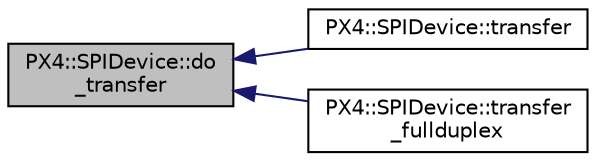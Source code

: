 digraph "PX4::SPIDevice::do_transfer"
{
 // INTERACTIVE_SVG=YES
  edge [fontname="Helvetica",fontsize="10",labelfontname="Helvetica",labelfontsize="10"];
  node [fontname="Helvetica",fontsize="10",shape=record];
  rankdir="LR";
  Node1 [label="PX4::SPIDevice::do\l_transfer",height=0.2,width=0.4,color="black", fillcolor="grey75", style="filled", fontcolor="black"];
  Node1 -> Node2 [dir="back",color="midnightblue",fontsize="10",style="solid",fontname="Helvetica"];
  Node2 [label="PX4::SPIDevice::transfer",height=0.2,width=0.4,color="black", fillcolor="white", style="filled",URL="$classPX4_1_1SPIDevice.html#aca25a365bc6ac7aca97e2af8fd32c88f"];
  Node1 -> Node3 [dir="back",color="midnightblue",fontsize="10",style="solid",fontname="Helvetica"];
  Node3 [label="PX4::SPIDevice::transfer\l_fullduplex",height=0.2,width=0.4,color="black", fillcolor="white", style="filled",URL="$classPX4_1_1SPIDevice.html#ad70aef7ea7e965737ecbc3f9ac78155e"];
}
